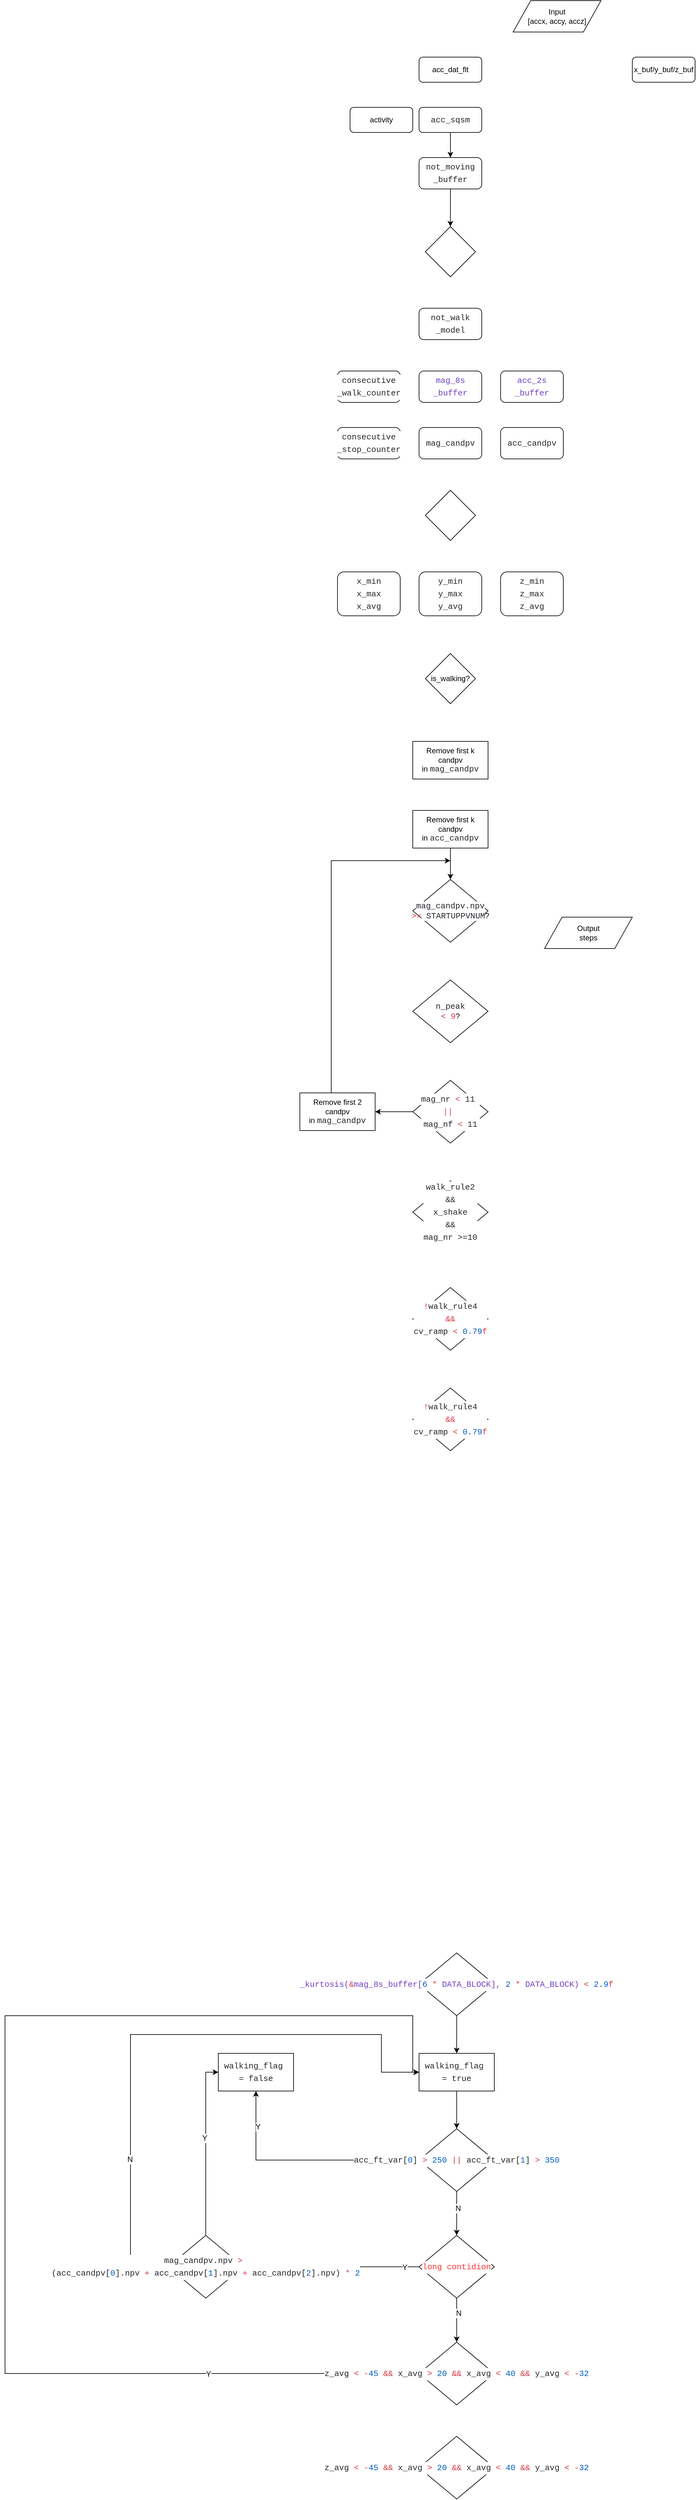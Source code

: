 <mxfile version="12.2.4"><diagram id="ik1-uFfksAYkX9zao3Va"><mxGraphModel dx="2214" dy="873" grid="1" gridSize="10" guides="1" tooltips="1" connect="1" arrows="1" fold="1" page="1" pageScale="1" pageWidth="850" pageHeight="1100" math="0" shadow="0"><root><mxCell id="0"/><mxCell id="1" parent="0"/><mxCell id="2" value="Input&lt;br&gt;[accx, accy, accz]" style="shape=parallelogram;perimeter=parallelogramPerimeter;whiteSpace=wrap;html=1;" vertex="1" parent="1"><mxGeometry x="290" y="60" width="140" height="50" as="geometry"/></mxCell><mxCell id="3" value="acc_dat_flt" style="rounded=1;whiteSpace=wrap;html=1;" vertex="1" parent="1"><mxGeometry x="140" y="150" width="100" height="40" as="geometry"/></mxCell><mxCell id="5" value="x_buf/y_buf/z_buf" style="rounded=1;whiteSpace=wrap;html=1;" vertex="1" parent="1"><mxGeometry x="480" y="150" width="100" height="40" as="geometry"/></mxCell><mxCell id="7" value="activity" style="rounded=1;whiteSpace=wrap;html=1;" vertex="1" parent="1"><mxGeometry x="30" y="230" width="100" height="40" as="geometry"/></mxCell><mxCell id="19" style="edgeStyle=orthogonalEdgeStyle;rounded=0;orthogonalLoop=1;jettySize=auto;html=1;entryX=0.5;entryY=0;entryDx=0;entryDy=0;" edge="1" parent="1" source="8" target="9"><mxGeometry relative="1" as="geometry"/></mxCell><mxCell id="8" value="&lt;div style=&quot;color: rgb(36 , 41 , 46) ; background-color: rgb(255 , 255 , 255) ; font-family: &amp;#34;menlo&amp;#34; , &amp;#34;monaco&amp;#34; , &amp;#34;courier new&amp;#34; , monospace ; font-size: 13px ; line-height: 20px ; white-space: pre&quot;&gt;acc_sqsm&lt;/div&gt;" style="rounded=1;whiteSpace=wrap;html=1;" vertex="1" parent="1"><mxGeometry x="140" y="230" width="100" height="40" as="geometry"/></mxCell><mxCell id="18" style="edgeStyle=orthogonalEdgeStyle;rounded=0;orthogonalLoop=1;jettySize=auto;html=1;" edge="1" parent="1" source="9" target="10"><mxGeometry relative="1" as="geometry"/></mxCell><mxCell id="9" value="&lt;div style=&quot;color: rgb(36 , 41 , 46) ; background-color: rgb(255 , 255 , 255) ; font-family: &amp;#34;menlo&amp;#34; , &amp;#34;monaco&amp;#34; , &amp;#34;courier new&amp;#34; , monospace ; font-size: 13px ; line-height: 20px ; white-space: pre&quot;&gt;&lt;div style=&quot;line-height: 20px&quot;&gt;not_moving&lt;/div&gt;&lt;div style=&quot;line-height: 20px&quot;&gt;_buffer&lt;/div&gt;&lt;/div&gt;" style="rounded=1;whiteSpace=wrap;html=1;" vertex="1" parent="1"><mxGeometry x="140" y="310" width="100" height="50" as="geometry"/></mxCell><mxCell id="10" value="" style="rhombus;whiteSpace=wrap;html=1;" vertex="1" parent="1"><mxGeometry x="150" y="420" width="80" height="80" as="geometry"/></mxCell><mxCell id="20" value="Output&lt;br&gt;steps" style="shape=parallelogram;perimeter=parallelogramPerimeter;whiteSpace=wrap;html=1;" vertex="1" parent="1"><mxGeometry x="340" y="1520" width="140" height="50" as="geometry"/></mxCell><mxCell id="22" value="&lt;div style=&quot;color: rgb(36 , 41 , 46) ; background-color: rgb(255 , 255 , 255) ; font-family: &amp;#34;menlo&amp;#34; , &amp;#34;monaco&amp;#34; , &amp;#34;courier new&amp;#34; , monospace ; font-size: 13px ; line-height: 20px ; white-space: pre&quot;&gt;&lt;div style=&quot;line-height: 20px&quot;&gt;&lt;div style=&quot;font-family: &amp;#34;menlo&amp;#34; , &amp;#34;monaco&amp;#34; , &amp;#34;courier new&amp;#34; , monospace ; line-height: 20px&quot;&gt;not_walk&lt;/div&gt;&lt;div style=&quot;font-family: &amp;#34;menlo&amp;#34; , &amp;#34;monaco&amp;#34; , &amp;#34;courier new&amp;#34; , monospace ; line-height: 20px&quot;&gt;_model&lt;/div&gt;&lt;/div&gt;&lt;/div&gt;" style="rounded=1;whiteSpace=wrap;html=1;" vertex="1" parent="1"><mxGeometry x="140" y="550" width="100" height="50" as="geometry"/></mxCell><mxCell id="23" value="&lt;div style=&quot;color: rgb(36 , 41 , 46) ; background-color: rgb(255 , 255 , 255) ; font-family: &amp;#34;menlo&amp;#34; , &amp;#34;monaco&amp;#34; , &amp;#34;courier new&amp;#34; , monospace ; font-size: 13px ; line-height: 20px ; white-space: pre&quot;&gt;&lt;div style=&quot;line-height: 20px&quot;&gt;&lt;div style=&quot;font-family: &amp;#34;menlo&amp;#34; , &amp;#34;monaco&amp;#34; , &amp;#34;courier new&amp;#34; , monospace ; line-height: 20px&quot;&gt;&lt;div style=&quot;font-family: &amp;#34;menlo&amp;#34; , &amp;#34;monaco&amp;#34; , &amp;#34;courier new&amp;#34; , monospace ; line-height: 20px&quot;&gt;consecutive&lt;/div&gt;&lt;div style=&quot;font-family: &amp;#34;menlo&amp;#34; , &amp;#34;monaco&amp;#34; , &amp;#34;courier new&amp;#34; , monospace ; line-height: 20px&quot;&gt;_stop_counter&lt;/div&gt;&lt;/div&gt;&lt;/div&gt;&lt;/div&gt;" style="rounded=1;whiteSpace=wrap;html=1;" vertex="1" parent="1"><mxGeometry x="10" y="740" width="100" height="50" as="geometry"/></mxCell><mxCell id="24" value="&lt;div style=&quot;color: rgb(36 , 41 , 46) ; background-color: rgb(255 , 255 , 255) ; font-family: &amp;#34;menlo&amp;#34; , &amp;#34;monaco&amp;#34; , &amp;#34;courier new&amp;#34; , monospace ; font-size: 13px ; line-height: 20px ; white-space: pre&quot;&gt;&lt;div style=&quot;line-height: 20px&quot;&gt;&lt;div style=&quot;font-family: &amp;#34;menlo&amp;#34; , &amp;#34;monaco&amp;#34; , &amp;#34;courier new&amp;#34; , monospace ; line-height: 20px&quot;&gt;&lt;div style=&quot;font-family: &amp;#34;menlo&amp;#34; , &amp;#34;monaco&amp;#34; , &amp;#34;courier new&amp;#34; , monospace ; line-height: 20px&quot;&gt;consecutive&lt;/div&gt;&lt;div style=&quot;font-family: &amp;#34;menlo&amp;#34; , &amp;#34;monaco&amp;#34; , &amp;#34;courier new&amp;#34; , monospace ; line-height: 20px&quot;&gt;_walk_counter&lt;/div&gt;&lt;/div&gt;&lt;/div&gt;&lt;/div&gt;" style="rounded=1;whiteSpace=wrap;html=1;" vertex="1" parent="1"><mxGeometry x="10" y="650" width="100" height="50" as="geometry"/></mxCell><mxCell id="25" value="&lt;div style=&quot;color: rgb(36 , 41 , 46) ; background-color: rgb(255 , 255 , 255) ; font-family: &amp;#34;menlo&amp;#34; , &amp;#34;monaco&amp;#34; , &amp;#34;courier new&amp;#34; , monospace ; font-size: 13px ; line-height: 20px ; white-space: pre&quot;&gt;&lt;div style=&quot;line-height: 20px&quot;&gt;&lt;div style=&quot;font-family: &amp;#34;menlo&amp;#34; , &amp;#34;monaco&amp;#34; , &amp;#34;courier new&amp;#34; , monospace ; line-height: 20px&quot;&gt;&lt;div style=&quot;font-family: &amp;#34;menlo&amp;#34; , &amp;#34;monaco&amp;#34; , &amp;#34;courier new&amp;#34; , monospace ; line-height: 20px&quot;&gt;&lt;div style=&quot;font-family: &amp;#34;menlo&amp;#34; , &amp;#34;monaco&amp;#34; , &amp;#34;courier new&amp;#34; , monospace ; line-height: 20px&quot;&gt;&lt;span style=&quot;color: #6f42c1&quot;&gt;mag_8s&lt;/span&gt;&lt;/div&gt;&lt;div style=&quot;font-family: &amp;#34;menlo&amp;#34; , &amp;#34;monaco&amp;#34; , &amp;#34;courier new&amp;#34; , monospace ; line-height: 20px&quot;&gt;&lt;span style=&quot;color: #6f42c1&quot;&gt;_buffer&lt;/span&gt;&lt;/div&gt;&lt;/div&gt;&lt;/div&gt;&lt;/div&gt;&lt;/div&gt;" style="rounded=1;whiteSpace=wrap;html=1;" vertex="1" parent="1"><mxGeometry x="140" y="650" width="100" height="50" as="geometry"/></mxCell><mxCell id="26" value="&lt;div style=&quot;color: rgb(36 , 41 , 46) ; background-color: rgb(255 , 255 , 255) ; font-family: &amp;#34;menlo&amp;#34; , &amp;#34;monaco&amp;#34; , &amp;#34;courier new&amp;#34; , monospace ; font-size: 13px ; line-height: 20px ; white-space: pre&quot;&gt;&lt;div style=&quot;line-height: 20px&quot;&gt;&lt;div style=&quot;font-family: &amp;#34;menlo&amp;#34; , &amp;#34;monaco&amp;#34; , &amp;#34;courier new&amp;#34; , monospace ; line-height: 20px&quot;&gt;&lt;div style=&quot;font-family: &amp;#34;menlo&amp;#34; , &amp;#34;monaco&amp;#34; , &amp;#34;courier new&amp;#34; , monospace ; line-height: 20px&quot;&gt;&lt;div style=&quot;font-family: &amp;#34;menlo&amp;#34; , &amp;#34;monaco&amp;#34; , &amp;#34;courier new&amp;#34; , monospace ; line-height: 20px&quot;&gt;&lt;div style=&quot;font-family: &amp;#34;menlo&amp;#34; , &amp;#34;monaco&amp;#34; , &amp;#34;courier new&amp;#34; , monospace ; line-height: 20px&quot;&gt;&lt;span style=&quot;color: #6f42c1&quot;&gt;acc_2s&lt;/span&gt;&lt;/div&gt;&lt;div style=&quot;font-family: &amp;#34;menlo&amp;#34; , &amp;#34;monaco&amp;#34; , &amp;#34;courier new&amp;#34; , monospace ; line-height: 20px&quot;&gt;&lt;span style=&quot;color: #6f42c1&quot;&gt;_buffer&lt;/span&gt;&lt;/div&gt;&lt;/div&gt;&lt;/div&gt;&lt;/div&gt;&lt;/div&gt;&lt;/div&gt;" style="rounded=1;whiteSpace=wrap;html=1;" vertex="1" parent="1"><mxGeometry x="270" y="650" width="100" height="50" as="geometry"/></mxCell><mxCell id="27" value="&lt;div style=&quot;color: rgb(36 , 41 , 46) ; background-color: rgb(255 , 255 , 255) ; font-family: &amp;#34;menlo&amp;#34; , &amp;#34;monaco&amp;#34; , &amp;#34;courier new&amp;#34; , monospace ; font-size: 13px ; line-height: 20px ; white-space: pre&quot;&gt;&lt;div style=&quot;line-height: 20px&quot;&gt;&lt;div style=&quot;font-family: &amp;#34;menlo&amp;#34; , &amp;#34;monaco&amp;#34; , &amp;#34;courier new&amp;#34; , monospace ; line-height: 20px&quot;&gt;&lt;div style=&quot;font-family: &amp;#34;menlo&amp;#34; , &amp;#34;monaco&amp;#34; , &amp;#34;courier new&amp;#34; , monospace ; line-height: 20px&quot;&gt;&lt;div style=&quot;font-family: &amp;#34;menlo&amp;#34; , &amp;#34;monaco&amp;#34; , &amp;#34;courier new&amp;#34; , monospace ; line-height: 20px&quot;&gt;&lt;div style=&quot;font-family: &amp;#34;menlo&amp;#34; , &amp;#34;monaco&amp;#34; , &amp;#34;courier new&amp;#34; , monospace ; line-height: 20px&quot;&gt;mag_candpv&lt;/div&gt;&lt;/div&gt;&lt;/div&gt;&lt;/div&gt;&lt;/div&gt;&lt;/div&gt;" style="rounded=1;whiteSpace=wrap;html=1;" vertex="1" parent="1"><mxGeometry x="140" y="740" width="100" height="50" as="geometry"/></mxCell><mxCell id="28" value="&lt;div style=&quot;color: rgb(36 , 41 , 46) ; background-color: rgb(255 , 255 , 255) ; font-family: &amp;#34;menlo&amp;#34; , &amp;#34;monaco&amp;#34; , &amp;#34;courier new&amp;#34; , monospace ; font-size: 13px ; line-height: 20px ; white-space: pre&quot;&gt;&lt;div style=&quot;line-height: 20px&quot;&gt;&lt;div style=&quot;font-family: &amp;#34;menlo&amp;#34; , &amp;#34;monaco&amp;#34; , &amp;#34;courier new&amp;#34; , monospace ; line-height: 20px&quot;&gt;&lt;div style=&quot;font-family: &amp;#34;menlo&amp;#34; , &amp;#34;monaco&amp;#34; , &amp;#34;courier new&amp;#34; , monospace ; line-height: 20px&quot;&gt;&lt;div style=&quot;font-family: &amp;#34;menlo&amp;#34; , &amp;#34;monaco&amp;#34; , &amp;#34;courier new&amp;#34; , monospace ; line-height: 20px&quot;&gt;&lt;div style=&quot;font-family: &amp;#34;menlo&amp;#34; , &amp;#34;monaco&amp;#34; , &amp;#34;courier new&amp;#34; , monospace ; line-height: 20px&quot;&gt;&lt;div style=&quot;font-family: &amp;#34;menlo&amp;#34; , &amp;#34;monaco&amp;#34; , &amp;#34;courier new&amp;#34; , monospace ; line-height: 20px&quot;&gt;acc_candpv&lt;/div&gt;&lt;/div&gt;&lt;/div&gt;&lt;/div&gt;&lt;/div&gt;&lt;/div&gt;&lt;/div&gt;" style="rounded=1;whiteSpace=wrap;html=1;" vertex="1" parent="1"><mxGeometry x="270" y="740" width="100" height="50" as="geometry"/></mxCell><mxCell id="29" value="" style="rhombus;whiteSpace=wrap;html=1;" vertex="1" parent="1"><mxGeometry x="150" y="840" width="80" height="80" as="geometry"/></mxCell><mxCell id="30" value="&lt;div style=&quot;color: rgb(36 , 41 , 46) ; background-color: rgb(255 , 255 , 255) ; font-family: &amp;#34;menlo&amp;#34; , &amp;#34;monaco&amp;#34; , &amp;#34;courier new&amp;#34; , monospace ; font-size: 13px ; line-height: 20px ; white-space: pre&quot;&gt;&lt;div style=&quot;line-height: 20px&quot;&gt;&lt;div style=&quot;font-family: &amp;#34;menlo&amp;#34; , &amp;#34;monaco&amp;#34; , &amp;#34;courier new&amp;#34; , monospace ; line-height: 20px&quot;&gt;&lt;div style=&quot;font-family: &amp;#34;menlo&amp;#34; , &amp;#34;monaco&amp;#34; , &amp;#34;courier new&amp;#34; , monospace ; line-height: 20px&quot;&gt;&lt;div style=&quot;font-family: &amp;#34;menlo&amp;#34; , &amp;#34;monaco&amp;#34; , &amp;#34;courier new&amp;#34; , monospace ; line-height: 20px&quot;&gt;&lt;div style=&quot;font-family: &amp;#34;menlo&amp;#34; , &amp;#34;monaco&amp;#34; , &amp;#34;courier new&amp;#34; , monospace ; line-height: 20px&quot;&gt;x_min&lt;/div&gt;&lt;div style=&quot;font-family: &amp;#34;menlo&amp;#34; , &amp;#34;monaco&amp;#34; , &amp;#34;courier new&amp;#34; , monospace ; line-height: 20px&quot;&gt;x_max&lt;/div&gt;&lt;div style=&quot;font-family: &amp;#34;menlo&amp;#34; , &amp;#34;monaco&amp;#34; , &amp;#34;courier new&amp;#34; , monospace ; line-height: 20px&quot;&gt;x_avg&lt;/div&gt;&lt;/div&gt;&lt;/div&gt;&lt;/div&gt;&lt;/div&gt;&lt;/div&gt;" style="rounded=1;whiteSpace=wrap;html=1;" vertex="1" parent="1"><mxGeometry x="10" y="970" width="100" height="70" as="geometry"/></mxCell><mxCell id="31" value="&lt;div style=&quot;color: rgb(36 , 41 , 46) ; background-color: rgb(255 , 255 , 255) ; font-family: &amp;#34;menlo&amp;#34; , &amp;#34;monaco&amp;#34; , &amp;#34;courier new&amp;#34; , monospace ; font-size: 13px ; line-height: 20px ; white-space: pre&quot;&gt;&lt;div style=&quot;line-height: 20px&quot;&gt;&lt;div style=&quot;font-family: &amp;#34;menlo&amp;#34; , &amp;#34;monaco&amp;#34; , &amp;#34;courier new&amp;#34; , monospace ; line-height: 20px&quot;&gt;&lt;div style=&quot;font-family: &amp;#34;menlo&amp;#34; , &amp;#34;monaco&amp;#34; , &amp;#34;courier new&amp;#34; , monospace ; line-height: 20px&quot;&gt;&lt;div style=&quot;font-family: &amp;#34;menlo&amp;#34; , &amp;#34;monaco&amp;#34; , &amp;#34;courier new&amp;#34; , monospace ; line-height: 20px&quot;&gt;&lt;div style=&quot;font-family: &amp;#34;menlo&amp;#34; , &amp;#34;monaco&amp;#34; , &amp;#34;courier new&amp;#34; , monospace ; line-height: 20px&quot;&gt;y_min&lt;/div&gt;&lt;div style=&quot;font-family: &amp;#34;menlo&amp;#34; , &amp;#34;monaco&amp;#34; , &amp;#34;courier new&amp;#34; , monospace ; line-height: 20px&quot;&gt;y_max&lt;/div&gt;&lt;div style=&quot;font-family: &amp;#34;menlo&amp;#34; , &amp;#34;monaco&amp;#34; , &amp;#34;courier new&amp;#34; , monospace ; line-height: 20px&quot;&gt;y_avg&lt;/div&gt;&lt;/div&gt;&lt;/div&gt;&lt;/div&gt;&lt;/div&gt;&lt;/div&gt;" style="rounded=1;whiteSpace=wrap;html=1;" vertex="1" parent="1"><mxGeometry x="140" y="970" width="100" height="70" as="geometry"/></mxCell><mxCell id="32" value="&lt;div style=&quot;color: rgb(36 , 41 , 46) ; background-color: rgb(255 , 255 , 255) ; font-family: &amp;#34;menlo&amp;#34; , &amp;#34;monaco&amp;#34; , &amp;#34;courier new&amp;#34; , monospace ; font-size: 13px ; line-height: 20px ; white-space: pre&quot;&gt;&lt;div style=&quot;line-height: 20px&quot;&gt;&lt;div style=&quot;font-family: &amp;#34;menlo&amp;#34; , &amp;#34;monaco&amp;#34; , &amp;#34;courier new&amp;#34; , monospace ; line-height: 20px&quot;&gt;&lt;div style=&quot;font-family: &amp;#34;menlo&amp;#34; , &amp;#34;monaco&amp;#34; , &amp;#34;courier new&amp;#34; , monospace ; line-height: 20px&quot;&gt;&lt;div style=&quot;font-family: &amp;#34;menlo&amp;#34; , &amp;#34;monaco&amp;#34; , &amp;#34;courier new&amp;#34; , monospace ; line-height: 20px&quot;&gt;&lt;div style=&quot;font-family: &amp;#34;menlo&amp;#34; , &amp;#34;monaco&amp;#34; , &amp;#34;courier new&amp;#34; , monospace ; line-height: 20px&quot;&gt;z_min&lt;/div&gt;&lt;div style=&quot;font-family: &amp;#34;menlo&amp;#34; , &amp;#34;monaco&amp;#34; , &amp;#34;courier new&amp;#34; , monospace ; line-height: 20px&quot;&gt;z_max&lt;/div&gt;&lt;div style=&quot;font-family: &amp;#34;menlo&amp;#34; , &amp;#34;monaco&amp;#34; , &amp;#34;courier new&amp;#34; , monospace ; line-height: 20px&quot;&gt;z_avg&lt;/div&gt;&lt;/div&gt;&lt;/div&gt;&lt;/div&gt;&lt;/div&gt;&lt;/div&gt;" style="rounded=1;whiteSpace=wrap;html=1;" vertex="1" parent="1"><mxGeometry x="270" y="970" width="100" height="70" as="geometry"/></mxCell><mxCell id="33" value="is_walking?" style="rhombus;whiteSpace=wrap;html=1;" vertex="1" parent="1"><mxGeometry x="150" y="1100" width="80" height="80" as="geometry"/></mxCell><mxCell id="34" value="Remove first k&lt;br&gt;candpv in&amp;nbsp;&lt;span style=&quot;color: rgb(36 , 41 , 46) ; font-family: &amp;#34;menlo&amp;#34; , &amp;#34;monaco&amp;#34; , &amp;#34;courier new&amp;#34; , monospace ; font-size: 13px ; white-space: pre ; background-color: rgb(255 , 255 , 255)&quot;&gt;mag_candpv&lt;/span&gt;" style="rounded=0;whiteSpace=wrap;html=1;" vertex="1" parent="1"><mxGeometry x="130" y="1240" width="120" height="60" as="geometry"/></mxCell><mxCell id="40" style="edgeStyle=orthogonalEdgeStyle;rounded=0;orthogonalLoop=1;jettySize=auto;html=1;entryX=0.5;entryY=0;entryDx=0;entryDy=0;" edge="1" parent="1" source="35" target="36"><mxGeometry relative="1" as="geometry"/></mxCell><mxCell id="35" value="Remove first k&lt;br&gt;candpv in&amp;nbsp;&lt;span style=&quot;background-color: rgb(255 , 255 , 255) ; color: rgb(36 , 41 , 46) ; font-family: &amp;#34;menlo&amp;#34; , &amp;#34;monaco&amp;#34; , &amp;#34;courier new&amp;#34; , monospace ; font-size: 13px ; white-space: pre&quot;&gt;acc_candpv&lt;/span&gt;" style="rounded=0;whiteSpace=wrap;html=1;" vertex="1" parent="1"><mxGeometry x="130" y="1350" width="120" height="60" as="geometry"/></mxCell><mxCell id="36" value="&lt;span style=&quot;font-family: &amp;#34;menlo&amp;#34; , &amp;#34;monaco&amp;#34; , &amp;#34;courier new&amp;#34; , monospace ; font-size: 13px ; white-space: pre&quot;&gt;&lt;font color=&quot;#24292e&quot;&gt;&lt;span style=&quot;background-color: rgb(255 , 255 , 255)&quot;&gt;mag_candpv.npv&lt;br/&gt;&lt;/span&gt;&lt;/font&gt;&lt;/span&gt;&lt;span style=&quot;font-family: &amp;#34;menlo&amp;#34; , &amp;#34;monaco&amp;#34; , &amp;#34;courier new&amp;#34; , monospace ; font-size: 13px ; white-space: pre ; color: rgb(215 , 58 , 73)&quot;&gt;&amp;gt;=&lt;/span&gt;&lt;span style=&quot;background-color: rgb(255 , 255 , 255) ; color: rgb(36 , 41 , 46) ; font-family: &amp;#34;menlo&amp;#34; , &amp;#34;monaco&amp;#34; , &amp;#34;courier new&amp;#34; , monospace ; font-size: 13px ; white-space: pre&quot;&gt; STARTUPPVNUM&lt;/span&gt;?" style="rhombus;whiteSpace=wrap;html=1;" vertex="1" parent="1"><mxGeometry x="130" y="1460" width="120" height="100" as="geometry"/></mxCell><mxCell id="46" style="edgeStyle=orthogonalEdgeStyle;rounded=0;orthogonalLoop=1;jettySize=auto;html=1;" edge="1" parent="1" source="37"><mxGeometry relative="1" as="geometry"><mxPoint x="190" y="1430" as="targetPoint"/><Array as="points"><mxPoint y="1430"/></Array></mxGeometry></mxCell><mxCell id="37" value="Remove first 2&lt;br&gt;candpv in&amp;nbsp;&lt;span style=&quot;color: rgb(36 , 41 , 46) ; font-family: &amp;#34;menlo&amp;#34; , &amp;#34;monaco&amp;#34; , &amp;#34;courier new&amp;#34; , monospace ; font-size: 13px ; white-space: pre ; background-color: rgb(255 , 255 , 255)&quot;&gt;mag_candpv&lt;/span&gt;" style="rounded=0;whiteSpace=wrap;html=1;" vertex="1" parent="1"><mxGeometry x="-50" y="1800" width="120" height="60" as="geometry"/></mxCell><mxCell id="41" value="&lt;span style=&quot;font-family: &amp;#34;menlo&amp;#34; , &amp;#34;monaco&amp;#34; , &amp;#34;courier new&amp;#34; , monospace ; font-size: 13px ; white-space: pre&quot;&gt;&lt;font color=&quot;#24292e&quot;&gt;&lt;span style=&quot;background-color: rgb(255 , 255 , 255)&quot;&gt;n_peak&lt;br&gt;&lt;/span&gt;&lt;/font&gt;&lt;/span&gt;&lt;font color=&quot;#d73a49&quot; face=&quot;menlo, monaco, courier new, monospace&quot;&gt;&lt;span style=&quot;font-size: 13px ; white-space: pre&quot;&gt;&amp;lt; 9&lt;/span&gt;&lt;/font&gt;?" style="rhombus;whiteSpace=wrap;html=1;" vertex="1" parent="1"><mxGeometry x="130" y="1620" width="120" height="100" as="geometry"/></mxCell><mxCell id="45" style="edgeStyle=orthogonalEdgeStyle;rounded=0;orthogonalLoop=1;jettySize=auto;html=1;entryX=1;entryY=0.5;entryDx=0;entryDy=0;" edge="1" parent="1" source="44" target="37"><mxGeometry relative="1" as="geometry"/></mxCell><mxCell id="44" value="&lt;div style=&quot;color: rgb(36 , 41 , 46) ; background-color: rgb(255 , 255 , 255) ; font-family: &amp;#34;menlo&amp;#34; , &amp;#34;monaco&amp;#34; , &amp;#34;courier new&amp;#34; , monospace ; font-size: 13px ; line-height: 20px ; white-space: pre&quot;&gt;mag_nr &lt;span style=&quot;color: #d73a49&quot;&gt;&amp;lt;&lt;/span&gt; 11 &lt;/div&gt;&lt;div style=&quot;color: rgb(36 , 41 , 46) ; background-color: rgb(255 , 255 , 255) ; font-family: &amp;#34;menlo&amp;#34; , &amp;#34;monaco&amp;#34; , &amp;#34;courier new&amp;#34; , monospace ; font-size: 13px ; line-height: 20px ; white-space: pre&quot;&gt;&lt;span style=&quot;color: #d73a49&quot;&gt;||&lt;/span&gt; &lt;/div&gt;&lt;div style=&quot;color: rgb(36 , 41 , 46) ; background-color: rgb(255 , 255 , 255) ; font-family: &amp;#34;menlo&amp;#34; , &amp;#34;monaco&amp;#34; , &amp;#34;courier new&amp;#34; , monospace ; font-size: 13px ; line-height: 20px ; white-space: pre&quot;&gt;mag_nf &lt;span style=&quot;color: #d73a49&quot;&gt;&amp;lt;&lt;/span&gt; 11&lt;/div&gt;" style="rhombus;whiteSpace=wrap;html=1;" vertex="1" parent="1"><mxGeometry x="130" y="1780" width="120" height="100" as="geometry"/></mxCell><mxCell id="47" value="&lt;div style=&quot;color: rgb(36 , 41 , 46) ; background-color: rgb(255 , 255 , 255) ; font-family: &amp;#34;menlo&amp;#34; , &amp;#34;monaco&amp;#34; , &amp;#34;courier new&amp;#34; , monospace ; font-size: 13px ; line-height: 20px ; white-space: pre&quot;&gt;walk_rule2&lt;/div&gt;&lt;div style=&quot;color: rgb(36 , 41 , 46) ; background-color: rgb(255 , 255 , 255) ; font-family: &amp;#34;menlo&amp;#34; , &amp;#34;monaco&amp;#34; , &amp;#34;courier new&amp;#34; , monospace ; font-size: 13px ; line-height: 20px ; white-space: pre&quot;&gt;&amp;amp;&amp;amp;&lt;/div&gt;&lt;div style=&quot;color: rgb(36 , 41 , 46) ; background-color: rgb(255 , 255 , 255) ; font-family: &amp;#34;menlo&amp;#34; , &amp;#34;monaco&amp;#34; , &amp;#34;courier new&amp;#34; , monospace ; font-size: 13px ; line-height: 20px ; white-space: pre&quot;&gt;x_shake&lt;/div&gt;&lt;div style=&quot;color: rgb(36 , 41 , 46) ; background-color: rgb(255 , 255 , 255) ; font-family: &amp;#34;menlo&amp;#34; , &amp;#34;monaco&amp;#34; , &amp;#34;courier new&amp;#34; , monospace ; font-size: 13px ; line-height: 20px ; white-space: pre&quot;&gt;&amp;amp;&amp;amp;&lt;/div&gt;&lt;div style=&quot;color: rgb(36 , 41 , 46) ; background-color: rgb(255 , 255 , 255) ; font-family: &amp;#34;menlo&amp;#34; , &amp;#34;monaco&amp;#34; , &amp;#34;courier new&amp;#34; , monospace ; font-size: 13px ; line-height: 20px ; white-space: pre&quot;&gt;mag_nr &amp;gt;=10&lt;/div&gt;" style="rhombus;whiteSpace=wrap;html=1;" vertex="1" parent="1"><mxGeometry x="130" y="1940" width="120" height="100" as="geometry"/></mxCell><mxCell id="49" value="&lt;div style=&quot;color: rgb(36 , 41 , 46) ; background-color: rgb(255 , 255 , 255) ; font-family: &amp;#34;menlo&amp;#34; , &amp;#34;monaco&amp;#34; , &amp;#34;courier new&amp;#34; , monospace ; font-size: 13px ; line-height: 20px ; white-space: pre&quot;&gt;&lt;div style=&quot;font-family: &amp;#34;menlo&amp;#34; , &amp;#34;monaco&amp;#34; , &amp;#34;courier new&amp;#34; , monospace ; line-height: 20px&quot;&gt;&lt;span style=&quot;color: #d73a49&quot;&gt;!&lt;/span&gt;walk_rule4&lt;/div&gt;&lt;div style=&quot;font-family: &amp;#34;menlo&amp;#34; , &amp;#34;monaco&amp;#34; , &amp;#34;courier new&amp;#34; , monospace ; line-height: 20px&quot;&gt;&lt;span style=&quot;color: #d73a49&quot;&gt;&amp;amp;&amp;amp;&lt;/span&gt;&lt;/div&gt;&lt;div style=&quot;font-family: &amp;#34;menlo&amp;#34; , &amp;#34;monaco&amp;#34; , &amp;#34;courier new&amp;#34; , monospace ; line-height: 20px&quot;&gt;cv_ramp &lt;span style=&quot;color: #d73a49&quot;&gt;&amp;lt;&lt;/span&gt; &lt;span style=&quot;color: #005cc5&quot;&gt;0.79&lt;/span&gt;&lt;span style=&quot;color: #d73a49&quot;&gt;f&lt;/span&gt;&lt;/div&gt;&lt;/div&gt;" style="rhombus;whiteSpace=wrap;html=1;" vertex="1" parent="1"><mxGeometry x="130" y="2110" width="120" height="100" as="geometry"/></mxCell><mxCell id="57" style="edgeStyle=orthogonalEdgeStyle;rounded=0;orthogonalLoop=1;jettySize=auto;html=1;entryX=0.5;entryY=0;entryDx=0;entryDy=0;" edge="1" parent="1" source="50" target="51"><mxGeometry relative="1" as="geometry"/></mxCell><mxCell id="50" value="&lt;div style=&quot;color: rgb(36 , 41 , 46) ; background-color: rgb(255 , 255 , 255) ; font-family: &amp;#34;menlo&amp;#34; , &amp;#34;monaco&amp;#34; , &amp;#34;courier new&amp;#34; , monospace ; font-size: 13px ; line-height: 20px ; white-space: pre&quot;&gt;&lt;div style=&quot;font-family: &amp;#34;menlo&amp;#34; , &amp;#34;monaco&amp;#34; , &amp;#34;courier new&amp;#34; , monospace ; line-height: 20px&quot;&gt;&lt;div style=&quot;font-family: &amp;#34;menlo&amp;#34; , &amp;#34;monaco&amp;#34; , &amp;#34;courier new&amp;#34; , monospace ; line-height: 20px&quot;&gt;&lt;span style=&quot;color: #6f42c1&quot;&gt;_kurtosis(&lt;/span&gt;&lt;span style=&quot;color: #d73a49&quot;&gt;&amp;amp;&lt;/span&gt;&lt;span style=&quot;color: #6f42c1&quot;&gt;mag_8s_buffer[&lt;/span&gt;&lt;span style=&quot;color: #005cc5&quot;&gt;6&lt;/span&gt;&lt;span style=&quot;color: #6f42c1&quot;&gt; &lt;/span&gt;&lt;span style=&quot;color: #d73a49&quot;&gt;*&lt;/span&gt;&lt;span style=&quot;color: #6f42c1&quot;&gt; DATA_BLOCK], &lt;/span&gt;&lt;span style=&quot;color: #005cc5&quot;&gt;2&lt;/span&gt;&lt;span style=&quot;color: #6f42c1&quot;&gt; &lt;/span&gt;&lt;span style=&quot;color: #d73a49&quot;&gt;*&lt;/span&gt;&lt;span style=&quot;color: #6f42c1&quot;&gt; DATA_BLOCK)&lt;/span&gt; &lt;span style=&quot;color: #d73a49&quot;&gt;&amp;lt;&lt;/span&gt; &lt;span style=&quot;color: #005cc5&quot;&gt;2.9&lt;/span&gt;&lt;span style=&quot;color: #d73a49&quot;&gt;f&lt;/span&gt;&lt;/div&gt;&lt;/div&gt;&lt;/div&gt;" style="rhombus;whiteSpace=wrap;html=1;" vertex="1" parent="1"><mxGeometry x="140" y="3170" width="120" height="100" as="geometry"/></mxCell><mxCell id="58" style="edgeStyle=orthogonalEdgeStyle;rounded=0;orthogonalLoop=1;jettySize=auto;html=1;entryX=0.5;entryY=0;entryDx=0;entryDy=0;" edge="1" parent="1" source="51" target="52"><mxGeometry relative="1" as="geometry"/></mxCell><mxCell id="51" value="&lt;div style=&quot;color: rgb(36 , 41 , 46) ; background-color: rgb(255 , 255 , 255) ; font-family: &amp;#34;menlo&amp;#34; , &amp;#34;monaco&amp;#34; , &amp;#34;courier new&amp;#34; , monospace ; font-size: 13px ; line-height: 20px ; white-space: pre&quot;&gt;walking_flag &lt;/div&gt;&lt;div style=&quot;color: rgb(36 , 41 , 46) ; background-color: rgb(255 , 255 , 255) ; font-family: &amp;#34;menlo&amp;#34; , &amp;#34;monaco&amp;#34; , &amp;#34;courier new&amp;#34; , monospace ; font-size: 13px ; line-height: 20px ; white-space: pre&quot;&gt;= true&lt;/div&gt;" style="rounded=0;whiteSpace=wrap;html=1;" vertex="1" parent="1"><mxGeometry x="140" y="3330" width="120" height="60" as="geometry"/></mxCell><mxCell id="54" style="edgeStyle=orthogonalEdgeStyle;rounded=0;orthogonalLoop=1;jettySize=auto;html=1;" edge="1" parent="1" source="52" target="53"><mxGeometry relative="1" as="geometry"/></mxCell><mxCell id="65" value="N" style="text;html=1;resizable=0;points=[];align=center;verticalAlign=middle;labelBackgroundColor=#ffffff;" vertex="1" connectable="0" parent="54"><mxGeometry x="-0.229" y="2" relative="1" as="geometry"><mxPoint as="offset"/></mxGeometry></mxCell><mxCell id="56" style="edgeStyle=orthogonalEdgeStyle;rounded=0;orthogonalLoop=1;jettySize=auto;html=1;entryX=0.5;entryY=1;entryDx=0;entryDy=0;" edge="1" parent="1" source="52" target="55"><mxGeometry relative="1" as="geometry"/></mxCell><mxCell id="64" value="Y" style="text;html=1;resizable=0;points=[];align=center;verticalAlign=middle;labelBackgroundColor=#ffffff;" vertex="1" connectable="0" parent="56"><mxGeometry x="0.692" y="-3" relative="1" as="geometry"><mxPoint as="offset"/></mxGeometry></mxCell><mxCell id="52" value="&lt;div style=&quot;color: rgb(36 , 41 , 46) ; background-color: rgb(255 , 255 , 255) ; font-family: &amp;#34;menlo&amp;#34; , &amp;#34;monaco&amp;#34; , &amp;#34;courier new&amp;#34; , monospace ; font-size: 13px ; line-height: 20px ; white-space: pre&quot;&gt;&lt;div style=&quot;font-family: &amp;#34;menlo&amp;#34; , &amp;#34;monaco&amp;#34; , &amp;#34;courier new&amp;#34; , monospace ; line-height: 20px&quot;&gt;&lt;div style=&quot;font-family: &amp;#34;menlo&amp;#34; , &amp;#34;monaco&amp;#34; , &amp;#34;courier new&amp;#34; , monospace ; line-height: 20px&quot;&gt;&lt;div style=&quot;font-family: &amp;#34;menlo&amp;#34; , &amp;#34;monaco&amp;#34; , &amp;#34;courier new&amp;#34; , monospace ; line-height: 20px&quot;&gt;acc_ft_var[&lt;span style=&quot;color: #005cc5&quot;&gt;0&lt;/span&gt;] &lt;span style=&quot;color: #d73a49&quot;&gt;&amp;gt;&lt;/span&gt; &lt;span style=&quot;color: #005cc5&quot;&gt;250&lt;/span&gt; &lt;span style=&quot;color: #d73a49&quot;&gt;||&lt;/span&gt; acc_ft_var[&lt;span style=&quot;color: #005cc5&quot;&gt;1&lt;/span&gt;] &lt;span style=&quot;color: #d73a49&quot;&gt;&amp;gt;&lt;/span&gt; &lt;span style=&quot;color: #005cc5&quot;&gt;350&lt;/span&gt;&lt;/div&gt;&lt;/div&gt;&lt;/div&gt;&lt;/div&gt;" style="rhombus;whiteSpace=wrap;html=1;" vertex="1" parent="1"><mxGeometry x="140" y="3450" width="120" height="100" as="geometry"/></mxCell><mxCell id="59" style="edgeStyle=orthogonalEdgeStyle;rounded=0;orthogonalLoop=1;jettySize=auto;html=1;" edge="1" parent="1" source="53"><mxGeometry relative="1" as="geometry"><mxPoint x="-120" y="3670" as="targetPoint"/></mxGeometry></mxCell><mxCell id="71" value="Y" style="text;html=1;resizable=0;points=[];align=center;verticalAlign=middle;labelBackgroundColor=#ffffff;" vertex="1" connectable="0" parent="59"><mxGeometry x="-0.823" y="1" relative="1" as="geometry"><mxPoint as="offset"/></mxGeometry></mxCell><mxCell id="62" style="edgeStyle=orthogonalEdgeStyle;rounded=0;orthogonalLoop=1;jettySize=auto;html=1;entryX=0.5;entryY=0;entryDx=0;entryDy=0;" edge="1" parent="1" source="53"><mxGeometry relative="1" as="geometry"><mxPoint x="200" y="3790" as="targetPoint"/></mxGeometry></mxCell><mxCell id="72" value="N" style="text;html=1;resizable=0;points=[];align=center;verticalAlign=middle;labelBackgroundColor=#ffffff;" vertex="1" connectable="0" parent="62"><mxGeometry x="-0.314" y="3" relative="1" as="geometry"><mxPoint as="offset"/></mxGeometry></mxCell><mxCell id="53" value="&lt;div style=&quot;background-color: rgb(255 , 255 , 255) ; font-family: &amp;#34;menlo&amp;#34; , &amp;#34;monaco&amp;#34; , &amp;#34;courier new&amp;#34; , monospace ; font-size: 13px ; line-height: 20px ; white-space: pre&quot;&gt;&lt;div style=&quot;font-family: &amp;#34;menlo&amp;#34; , &amp;#34;monaco&amp;#34; , &amp;#34;courier new&amp;#34; , monospace ; line-height: 20px&quot;&gt;&lt;div style=&quot;font-family: &amp;#34;menlo&amp;#34; , &amp;#34;monaco&amp;#34; , &amp;#34;courier new&amp;#34; , monospace ; line-height: 20px&quot;&gt;&lt;div style=&quot;font-family: &amp;#34;menlo&amp;#34; , &amp;#34;monaco&amp;#34; , &amp;#34;courier new&amp;#34; , monospace ; line-height: 20px&quot;&gt;&lt;div style=&quot;font-family: &amp;#34;menlo&amp;#34; , &amp;#34;monaco&amp;#34; , &amp;#34;courier new&amp;#34; , monospace ; line-height: 20px&quot;&gt;&lt;div style=&quot;font-family: &amp;#34;menlo&amp;#34; , &amp;#34;monaco&amp;#34; , &amp;#34;courier new&amp;#34; , monospace ; line-height: 20px&quot;&gt;&lt;font color=&quot;#ff3333&quot;&gt;long contidion&lt;/font&gt;&lt;/div&gt;&lt;/div&gt;&lt;/div&gt;&lt;/div&gt;&lt;/div&gt;&lt;/div&gt;" style="rhombus;whiteSpace=wrap;html=1;" vertex="1" parent="1"><mxGeometry x="140" y="3620" width="120" height="100" as="geometry"/></mxCell><mxCell id="55" value="&lt;div style=&quot;color: rgb(36 , 41 , 46) ; background-color: rgb(255 , 255 , 255) ; font-family: &amp;#34;menlo&amp;#34; , &amp;#34;monaco&amp;#34; , &amp;#34;courier new&amp;#34; , monospace ; font-size: 13px ; line-height: 20px ; white-space: pre&quot;&gt;walking_flag &lt;/div&gt;&lt;div style=&quot;color: rgb(36 , 41 , 46) ; background-color: rgb(255 , 255 , 255) ; font-family: &amp;#34;menlo&amp;#34; , &amp;#34;monaco&amp;#34; , &amp;#34;courier new&amp;#34; , monospace ; font-size: 13px ; line-height: 20px ; white-space: pre&quot;&gt;= false&lt;/div&gt;" style="rounded=0;whiteSpace=wrap;html=1;" vertex="1" parent="1"><mxGeometry x="-180" y="3330" width="120" height="60" as="geometry"/></mxCell><mxCell id="67" style="edgeStyle=orthogonalEdgeStyle;rounded=0;orthogonalLoop=1;jettySize=auto;html=1;entryX=0;entryY=0.5;entryDx=0;entryDy=0;" edge="1" parent="1" source="66" target="55"><mxGeometry relative="1" as="geometry"/></mxCell><mxCell id="68" value="Y" style="text;html=1;resizable=0;points=[];align=center;verticalAlign=middle;labelBackgroundColor=#ffffff;" vertex="1" connectable="0" parent="67"><mxGeometry x="0.107" y="2" relative="1" as="geometry"><mxPoint as="offset"/></mxGeometry></mxCell><mxCell id="69" style="edgeStyle=orthogonalEdgeStyle;rounded=0;orthogonalLoop=1;jettySize=auto;html=1;" edge="1" parent="1" source="66"><mxGeometry relative="1" as="geometry"><mxPoint x="140" y="3360" as="targetPoint"/><Array as="points"><mxPoint x="-320" y="3670"/><mxPoint x="-320" y="3300"/><mxPoint x="80" y="3300"/><mxPoint x="80" y="3360"/><mxPoint x="140" y="3360"/></Array></mxGeometry></mxCell><mxCell id="70" value="N" style="text;html=1;resizable=0;points=[];align=center;verticalAlign=middle;labelBackgroundColor=#ffffff;" vertex="1" connectable="0" parent="69"><mxGeometry x="-0.514" y="1" relative="1" as="geometry"><mxPoint as="offset"/></mxGeometry></mxCell><mxCell id="66" value="&lt;div style=&quot;color: rgb(36 , 41 , 46) ; background-color: rgb(255 , 255 , 255) ; font-family: &amp;#34;menlo&amp;#34; , &amp;#34;monaco&amp;#34; , &amp;#34;courier new&amp;#34; , monospace ; font-size: 13px ; line-height: 20px ; white-space: pre&quot;&gt;&lt;div style=&quot;font-family: &amp;#34;menlo&amp;#34; , &amp;#34;monaco&amp;#34; , &amp;#34;courier new&amp;#34; , monospace ; line-height: 20px&quot;&gt;&lt;div style=&quot;font-family: &amp;#34;menlo&amp;#34; , &amp;#34;monaco&amp;#34; , &amp;#34;courier new&amp;#34; , monospace ; line-height: 20px&quot;&gt;&lt;div style=&quot;font-family: &amp;#34;menlo&amp;#34; , &amp;#34;monaco&amp;#34; , &amp;#34;courier new&amp;#34; , monospace ; line-height: 20px&quot;&gt;&lt;div style=&quot;font-family: &amp;#34;menlo&amp;#34; , &amp;#34;monaco&amp;#34; , &amp;#34;courier new&amp;#34; , monospace ; line-height: 20px&quot;&gt;mag_candpv.npv &lt;span style=&quot;color: #d73a49&quot;&gt;&amp;gt;&lt;/span&gt; &lt;/div&gt;&lt;div style=&quot;font-family: &amp;#34;menlo&amp;#34; , &amp;#34;monaco&amp;#34; , &amp;#34;courier new&amp;#34; , monospace ; line-height: 20px&quot;&gt;(acc_candpv[&lt;span style=&quot;color: #005cc5&quot;&gt;0&lt;/span&gt;].npv &lt;span style=&quot;color: #d73a49&quot;&gt;+&lt;/span&gt; acc_candpv[&lt;span style=&quot;color: #005cc5&quot;&gt;1&lt;/span&gt;].npv &lt;span style=&quot;color: #d73a49&quot;&gt;+&lt;/span&gt; acc_candpv[&lt;span style=&quot;color: #005cc5&quot;&gt;2&lt;/span&gt;].npv) &lt;span style=&quot;color: #d73a49&quot;&gt;*&lt;/span&gt; &lt;span style=&quot;color: #005cc5&quot;&gt;2&lt;/span&gt;&lt;/div&gt;&lt;/div&gt;&lt;/div&gt;&lt;/div&gt;&lt;/div&gt;" style="rhombus;whiteSpace=wrap;html=1;" vertex="1" parent="1"><mxGeometry x="-260" y="3620" width="120" height="100" as="geometry"/></mxCell><mxCell id="74" style="edgeStyle=orthogonalEdgeStyle;rounded=0;orthogonalLoop=1;jettySize=auto;html=1;entryX=0;entryY=0.5;entryDx=0;entryDy=0;" edge="1" parent="1" source="73" target="51"><mxGeometry relative="1" as="geometry"><Array as="points"><mxPoint x="-520" y="3840"/><mxPoint x="-520" y="3270"/><mxPoint x="130" y="3270"/><mxPoint x="130" y="3360"/></Array></mxGeometry></mxCell><mxCell id="75" value="Y" style="text;html=1;resizable=0;points=[];align=center;verticalAlign=middle;labelBackgroundColor=#ffffff;" vertex="1" connectable="0" parent="74"><mxGeometry x="-0.66" y="1" relative="1" as="geometry"><mxPoint as="offset"/></mxGeometry></mxCell><mxCell id="73" value="&lt;div style=&quot;color: rgb(36 , 41 , 46) ; background-color: rgb(255 , 255 , 255) ; font-family: &amp;#34;menlo&amp;#34; , &amp;#34;monaco&amp;#34; , &amp;#34;courier new&amp;#34; , monospace ; font-size: 13px ; line-height: 20px ; white-space: pre&quot;&gt;&lt;div style=&quot;font-family: &amp;#34;menlo&amp;#34; , &amp;#34;monaco&amp;#34; , &amp;#34;courier new&amp;#34; , monospace ; line-height: 20px&quot;&gt;&lt;div style=&quot;font-family: &amp;#34;menlo&amp;#34; , &amp;#34;monaco&amp;#34; , &amp;#34;courier new&amp;#34; , monospace ; line-height: 20px&quot;&gt;&lt;div style=&quot;font-family: &amp;#34;menlo&amp;#34; , &amp;#34;monaco&amp;#34; , &amp;#34;courier new&amp;#34; , monospace ; line-height: 20px&quot;&gt;&lt;div style=&quot;font-family: &amp;#34;menlo&amp;#34; , &amp;#34;monaco&amp;#34; , &amp;#34;courier new&amp;#34; , monospace ; line-height: 20px&quot;&gt;z_avg &lt;span style=&quot;color: #d73a49&quot;&gt;&amp;lt;&lt;/span&gt; &lt;span style=&quot;color: #d73a49&quot;&gt;-&lt;/span&gt;&lt;span style=&quot;color: #005cc5&quot;&gt;45&lt;/span&gt; &lt;span style=&quot;color: #d73a49&quot;&gt;&amp;amp;&amp;amp;&lt;/span&gt; x_avg &lt;span style=&quot;color: #d73a49&quot;&gt;&amp;gt;&lt;/span&gt; &lt;span style=&quot;color: #005cc5&quot;&gt;20&lt;/span&gt; &lt;span style=&quot;color: #d73a49&quot;&gt;&amp;amp;&amp;amp;&lt;/span&gt; x_avg &lt;span style=&quot;color: #d73a49&quot;&gt;&amp;lt;&lt;/span&gt; &lt;span style=&quot;color: #005cc5&quot;&gt;40&lt;/span&gt; &lt;span style=&quot;color: #d73a49&quot;&gt;&amp;amp;&amp;amp;&lt;/span&gt; y_avg &lt;span style=&quot;color: #d73a49&quot;&gt;&amp;lt;&lt;/span&gt; &lt;span style=&quot;color: #d73a49&quot;&gt;-&lt;/span&gt;&lt;span style=&quot;color: #005cc5&quot;&gt;32&lt;/span&gt;&lt;/div&gt;&lt;/div&gt;&lt;/div&gt;&lt;/div&gt;&lt;/div&gt;" style="rhombus;whiteSpace=wrap;html=1;" vertex="1" parent="1"><mxGeometry x="140" y="3790" width="120" height="100" as="geometry"/></mxCell><mxCell id="76" value="&lt;div style=&quot;color: rgb(36 , 41 , 46) ; background-color: rgb(255 , 255 , 255) ; font-family: &amp;#34;menlo&amp;#34; , &amp;#34;monaco&amp;#34; , &amp;#34;courier new&amp;#34; , monospace ; font-size: 13px ; line-height: 20px ; white-space: pre&quot;&gt;&lt;div style=&quot;font-family: &amp;#34;menlo&amp;#34; , &amp;#34;monaco&amp;#34; , &amp;#34;courier new&amp;#34; , monospace ; line-height: 20px&quot;&gt;&lt;div style=&quot;font-family: &amp;#34;menlo&amp;#34; , &amp;#34;monaco&amp;#34; , &amp;#34;courier new&amp;#34; , monospace ; line-height: 20px&quot;&gt;&lt;div style=&quot;font-family: &amp;#34;menlo&amp;#34; , &amp;#34;monaco&amp;#34; , &amp;#34;courier new&amp;#34; , monospace ; line-height: 20px&quot;&gt;&lt;div style=&quot;font-family: &amp;#34;menlo&amp;#34; , &amp;#34;monaco&amp;#34; , &amp;#34;courier new&amp;#34; , monospace ; line-height: 20px&quot;&gt;z_avg &lt;span style=&quot;color: #d73a49&quot;&gt;&amp;lt;&lt;/span&gt; &lt;span style=&quot;color: #d73a49&quot;&gt;-&lt;/span&gt;&lt;span style=&quot;color: #005cc5&quot;&gt;45&lt;/span&gt; &lt;span style=&quot;color: #d73a49&quot;&gt;&amp;amp;&amp;amp;&lt;/span&gt; x_avg &lt;span style=&quot;color: #d73a49&quot;&gt;&amp;gt;&lt;/span&gt; &lt;span style=&quot;color: #005cc5&quot;&gt;20&lt;/span&gt; &lt;span style=&quot;color: #d73a49&quot;&gt;&amp;amp;&amp;amp;&lt;/span&gt; x_avg &lt;span style=&quot;color: #d73a49&quot;&gt;&amp;lt;&lt;/span&gt; &lt;span style=&quot;color: #005cc5&quot;&gt;40&lt;/span&gt; &lt;span style=&quot;color: #d73a49&quot;&gt;&amp;amp;&amp;amp;&lt;/span&gt; y_avg &lt;span style=&quot;color: #d73a49&quot;&gt;&amp;lt;&lt;/span&gt; &lt;span style=&quot;color: #d73a49&quot;&gt;-&lt;/span&gt;&lt;span style=&quot;color: #005cc5&quot;&gt;32&lt;/span&gt;&lt;/div&gt;&lt;/div&gt;&lt;/div&gt;&lt;/div&gt;&lt;/div&gt;" style="rhombus;whiteSpace=wrap;html=1;" vertex="1" parent="1"><mxGeometry x="140" y="3940" width="120" height="100" as="geometry"/></mxCell><mxCell id="77" value="&lt;div style=&quot;color: rgb(36 , 41 , 46) ; background-color: rgb(255 , 255 , 255) ; font-family: &amp;#34;menlo&amp;#34; , &amp;#34;monaco&amp;#34; , &amp;#34;courier new&amp;#34; , monospace ; font-size: 13px ; line-height: 20px ; white-space: pre&quot;&gt;&lt;div style=&quot;font-family: &amp;#34;menlo&amp;#34; , &amp;#34;monaco&amp;#34; , &amp;#34;courier new&amp;#34; , monospace ; line-height: 20px&quot;&gt;&lt;span style=&quot;color: #d73a49&quot;&gt;!&lt;/span&gt;walk_rule4&lt;/div&gt;&lt;div style=&quot;font-family: &amp;#34;menlo&amp;#34; , &amp;#34;monaco&amp;#34; , &amp;#34;courier new&amp;#34; , monospace ; line-height: 20px&quot;&gt;&lt;span style=&quot;color: #d73a49&quot;&gt;&amp;amp;&amp;amp;&lt;/span&gt;&lt;/div&gt;&lt;div style=&quot;font-family: &amp;#34;menlo&amp;#34; , &amp;#34;monaco&amp;#34; , &amp;#34;courier new&amp;#34; , monospace ; line-height: 20px&quot;&gt;cv_ramp &lt;span style=&quot;color: #d73a49&quot;&gt;&amp;lt;&lt;/span&gt; &lt;span style=&quot;color: #005cc5&quot;&gt;0.79&lt;/span&gt;&lt;span style=&quot;color: #d73a49&quot;&gt;f&lt;/span&gt;&lt;/div&gt;&lt;/div&gt;" style="rhombus;whiteSpace=wrap;html=1;" vertex="1" parent="1"><mxGeometry x="130" y="2270" width="120" height="100" as="geometry"/></mxCell></root></mxGraphModel></diagram></mxfile>